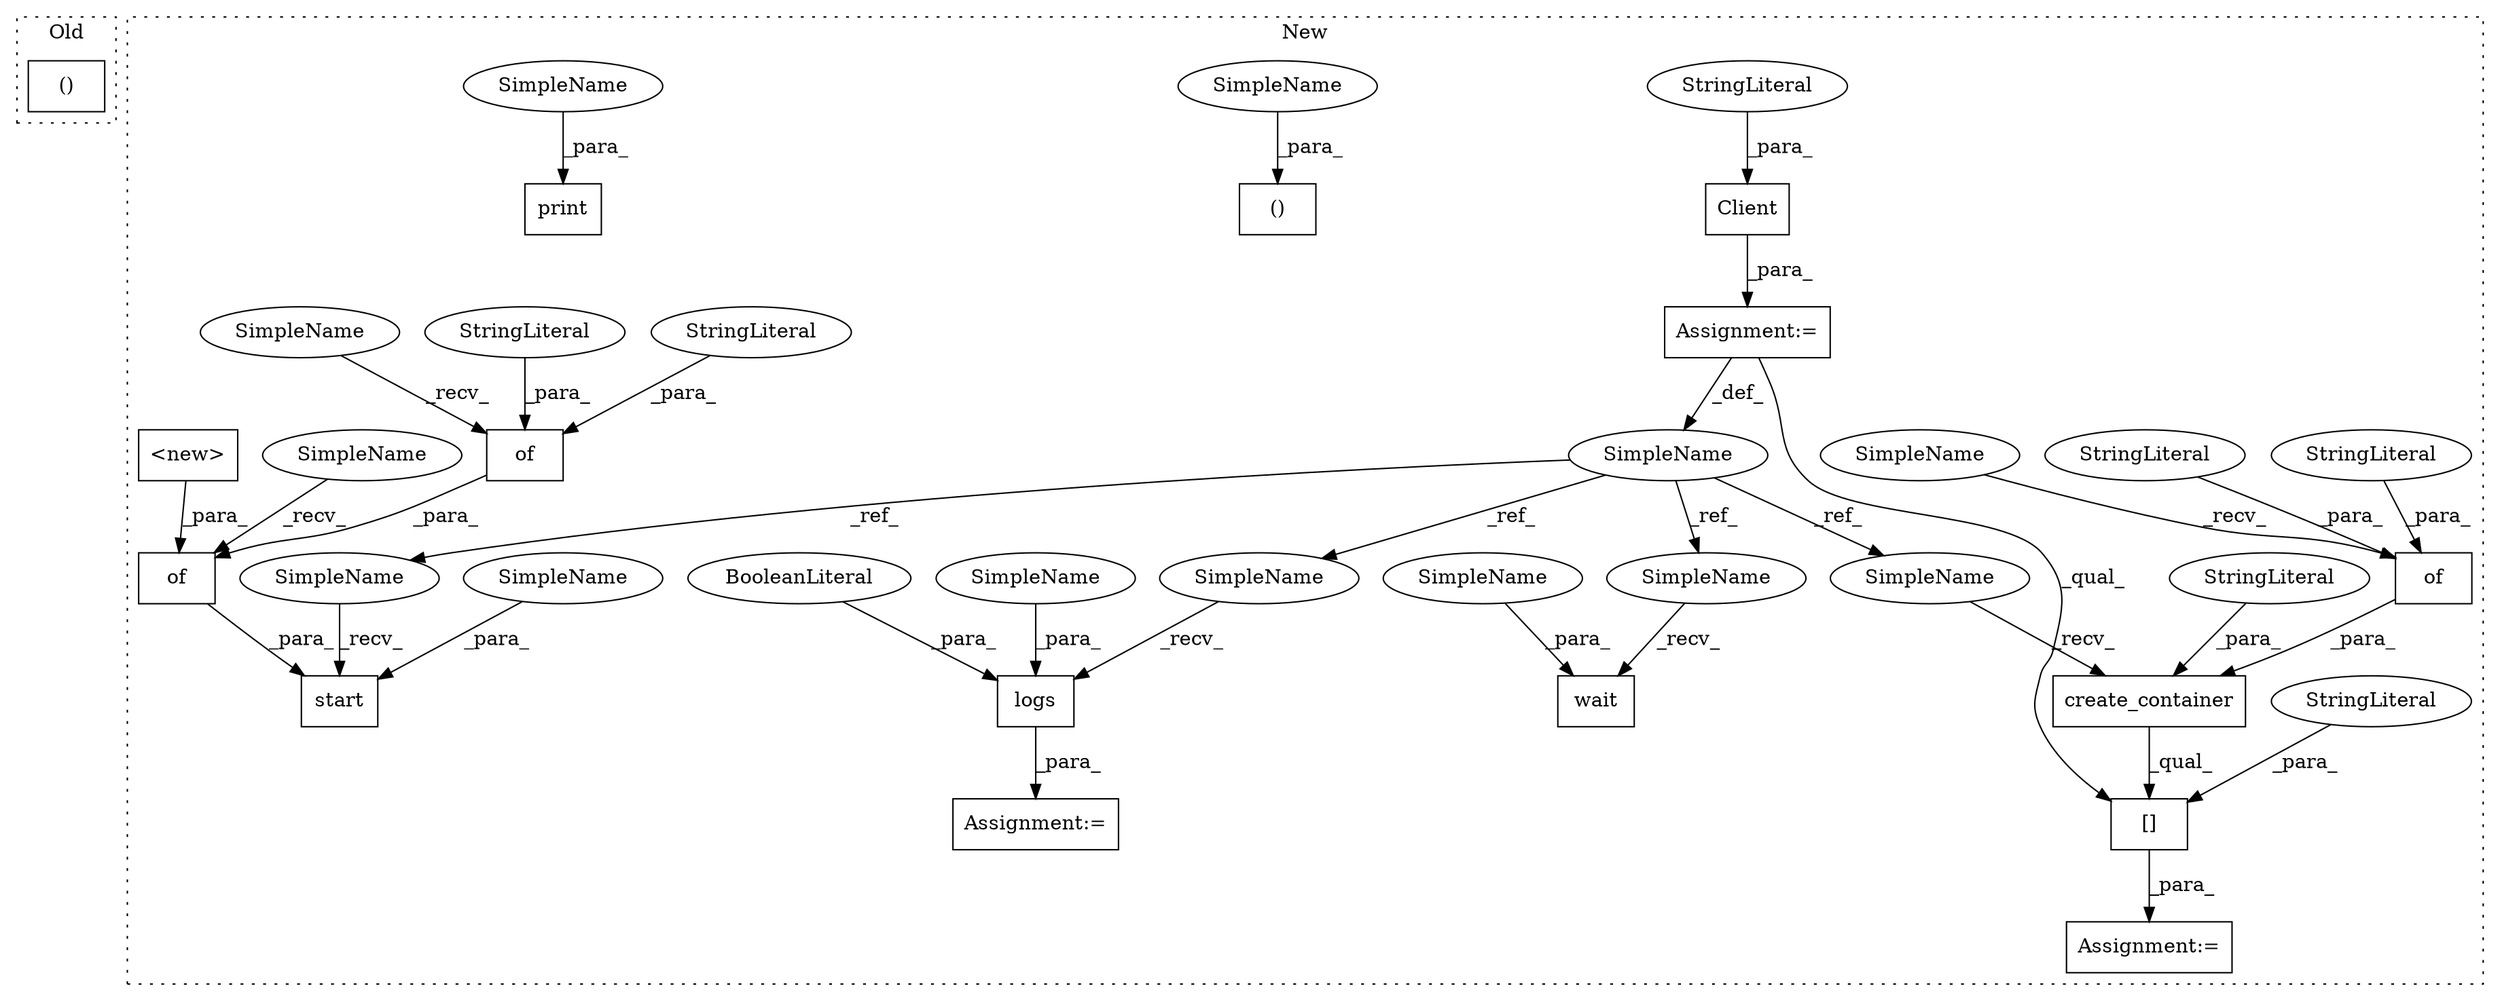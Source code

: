 digraph G {
subgraph cluster0 {
1 [label="()" a="106" s="10437" l="25" shape="box"];
label = "Old";
style="dotted";
}
subgraph cluster1 {
2 [label="Client" a="32" s="9852,9887" l="7,1" shape="box"];
3 [label="Assignment:=" a="7" s="10166" l="1" shape="box"];
4 [label="Assignment:=" a="7" s="9937" l="2" shape="box"];
5 [label="Assignment:=" a="7" s="9851" l="1" shape="box"];
6 [label="StringLiteral" a="45" s="9859" l="28" shape="ellipse"];
7 [label="create_container" a="32" s="9946,10003" l="17,1" shape="box"];
8 [label="wait" a="32" s="10136,10148" l="5,1" shape="box"];
9 [label="[]" a="2" s="9939,10009" l="66,1" shape="box"];
10 [label="start" a="32" s="10047,10120" l="6,1" shape="box"];
11 [label="()" a="106" s="9903" l="34" shape="box"];
12 [label="SimpleName" a="42" s="9845" l="6" shape="ellipse"];
13 [label="StringLiteral" a="45" s="9963" l="15" shape="ellipse"];
14 [label="StringLiteral" a="45" s="10005" l="4" shape="ellipse"];
15 [label="of" a="32" s="9983,10002" l="3,1" shape="box"];
16 [label="of" a="32" s="10095,10118" l="3,1" shape="box"];
17 [label="StringLiteral" a="45" s="10098" l="6" shape="ellipse"];
18 [label="StringLiteral" a="45" s="9986" l="13" shape="ellipse"];
19 [label="StringLiteral" a="45" s="10105" l="13" shape="ellipse"];
20 [label="StringLiteral" a="45" s="10000" l="2" shape="ellipse"];
21 [label="of" a="32" s="10065,10119" l="3,1" shape="box"];
22 [label="<new>" a="14" s="10068" l="22" shape="box"];
23 [label="logs" a="32" s="10174,10196" l="5,1" shape="box"];
24 [label="BooleanLiteral" a="9" s="10192" l="4" shape="ellipse"];
25 [label="print" a="32" s="10018,10031" l="6,1" shape="box"];
26 [label="SimpleName" a="42" s="10129" l="6" shape="ellipse"];
27 [label="SimpleName" a="42" s="9939" l="6" shape="ellipse"];
28 [label="SimpleName" a="42" s="10040" l="6" shape="ellipse"];
29 [label="SimpleName" a="42" s="10167" l="6" shape="ellipse"];
30 [label="SimpleName" a="42" s="10179" l="7" shape="ellipse"];
31 [label="SimpleName" a="42" s="10053" l="7" shape="ellipse"];
32 [label="SimpleName" a="42" s="9930" l="7" shape="ellipse"];
33 [label="SimpleName" a="42" s="10024" l="7" shape="ellipse"];
34 [label="SimpleName" a="42" s="10141" l="7" shape="ellipse"];
35 [label="SimpleName" a="42" s="10091" l="3" shape="ellipse"];
36 [label="SimpleName" a="42" s="9979" l="3" shape="ellipse"];
37 [label="SimpleName" a="42" s="10061" l="3" shape="ellipse"];
label = "New";
style="dotted";
}
2 -> 5 [label="_para_"];
5 -> 9 [label="_qual_"];
5 -> 12 [label="_def_"];
6 -> 2 [label="_para_"];
7 -> 9 [label="_qual_"];
9 -> 4 [label="_para_"];
12 -> 28 [label="_ref_"];
12 -> 29 [label="_ref_"];
12 -> 27 [label="_ref_"];
12 -> 26 [label="_ref_"];
13 -> 7 [label="_para_"];
14 -> 9 [label="_para_"];
15 -> 7 [label="_para_"];
16 -> 21 [label="_para_"];
17 -> 16 [label="_para_"];
18 -> 15 [label="_para_"];
19 -> 16 [label="_para_"];
20 -> 15 [label="_para_"];
21 -> 10 [label="_para_"];
22 -> 21 [label="_para_"];
23 -> 3 [label="_para_"];
24 -> 23 [label="_para_"];
26 -> 8 [label="_recv_"];
27 -> 7 [label="_recv_"];
28 -> 10 [label="_recv_"];
29 -> 23 [label="_recv_"];
30 -> 23 [label="_para_"];
31 -> 10 [label="_para_"];
32 -> 11 [label="_para_"];
33 -> 25 [label="_para_"];
34 -> 8 [label="_para_"];
35 -> 16 [label="_recv_"];
36 -> 15 [label="_recv_"];
37 -> 21 [label="_recv_"];
}